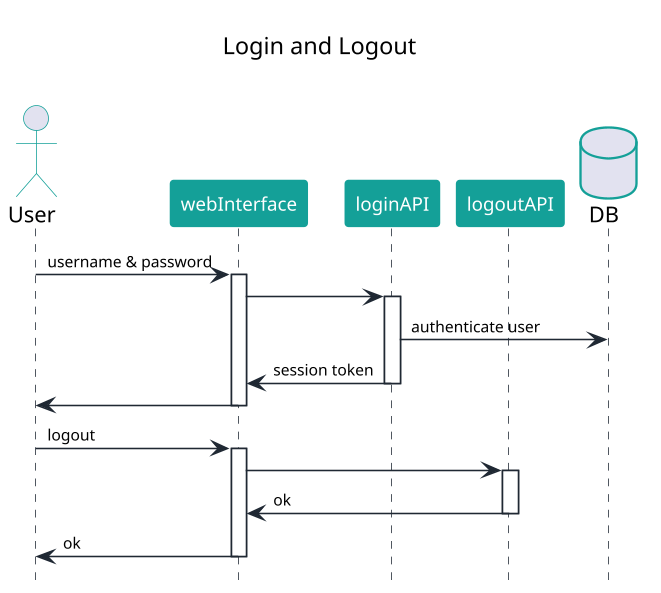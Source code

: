 @startuml login
hide footbox
    center header \n<font color=black size=15>Login and Logout</font> \n\n
skinparam dpi 150
skinparam sequence {
    LifeLineBorderColor #1F2833
    ArrowFontSize 10
    ArrowColor #1F2833
    ParticipantPediting 20
    ParticipantFontSize 12
    ParticipantFontColor #FFFFFF
    ParticipantBorderColor #14A098
    ParticipantBackgroundColor #14A098
}

skinparam ActorBorderColor #14A098
skinparam DatabaseBorderColor #14A098
    actor User
    participant webInterface
    participant loginAPI
    participant logoutAPI
    database DB
    User -> webInterface : username & password
    activate webInterface
    webInterface->loginAPI
    activate loginAPI
    loginAPI -> DB : authenticate user
    loginAPI -> webInterface : session token
    deactivate loginAPI
    webInterface->User
    deactivate webInterface
    User->webInterface: logout
    activate webInterface
    webInterface->logoutAPI
    activate logoutAPI
    logoutAPI->webInterface:ok
    deactivate logoutAPI
    webInterface->User:ok
    deactivate webInterface
@enduml
